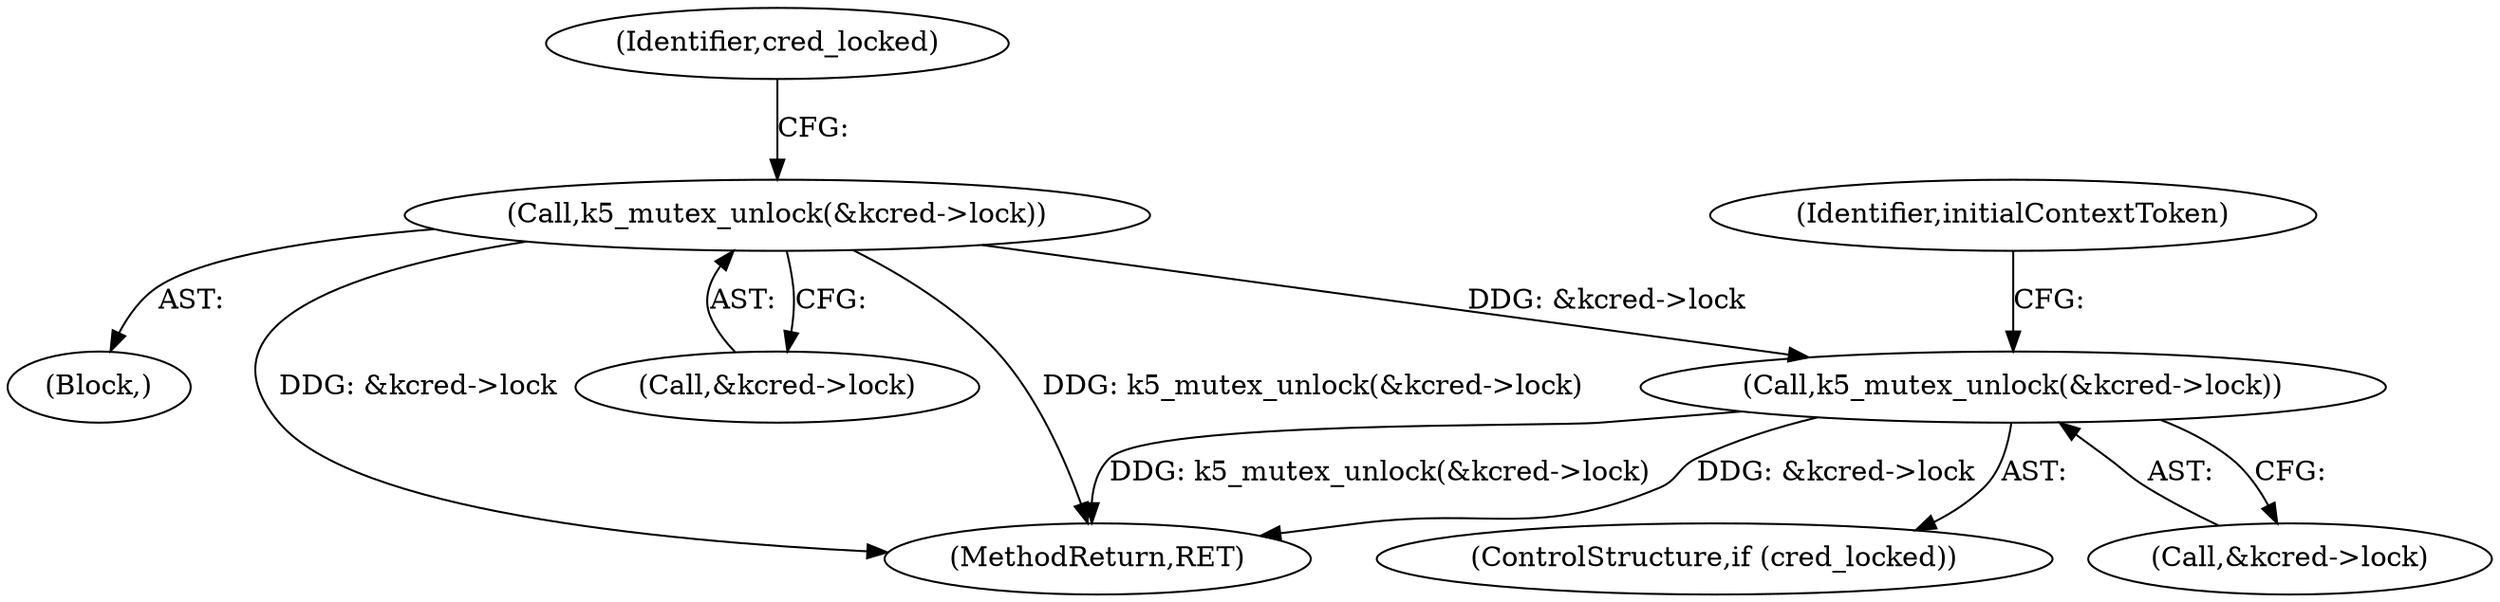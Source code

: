 digraph "0_krb5_e04f0283516e80d2f93366e0d479d13c9b5c8c2a_3@API" {
"1000302" [label="(Call,k5_mutex_unlock(&kcred->lock))"];
"1000410" [label="(Call,k5_mutex_unlock(&kcred->lock))"];
"1000417" [label="(Identifier,initialContextToken)"];
"1000301" [label="(Block,)"];
"1000308" [label="(Identifier,cred_locked)"];
"1000410" [label="(Call,k5_mutex_unlock(&kcred->lock))"];
"1000429" [label="(MethodReturn,RET)"];
"1000303" [label="(Call,&kcred->lock)"];
"1000411" [label="(Call,&kcred->lock)"];
"1000408" [label="(ControlStructure,if (cred_locked))"];
"1000302" [label="(Call,k5_mutex_unlock(&kcred->lock))"];
"1000302" -> "1000301"  [label="AST: "];
"1000302" -> "1000303"  [label="CFG: "];
"1000303" -> "1000302"  [label="AST: "];
"1000308" -> "1000302"  [label="CFG: "];
"1000302" -> "1000429"  [label="DDG: &kcred->lock"];
"1000302" -> "1000429"  [label="DDG: k5_mutex_unlock(&kcred->lock)"];
"1000302" -> "1000410"  [label="DDG: &kcred->lock"];
"1000410" -> "1000408"  [label="AST: "];
"1000410" -> "1000411"  [label="CFG: "];
"1000411" -> "1000410"  [label="AST: "];
"1000417" -> "1000410"  [label="CFG: "];
"1000410" -> "1000429"  [label="DDG: &kcred->lock"];
"1000410" -> "1000429"  [label="DDG: k5_mutex_unlock(&kcred->lock)"];
}
